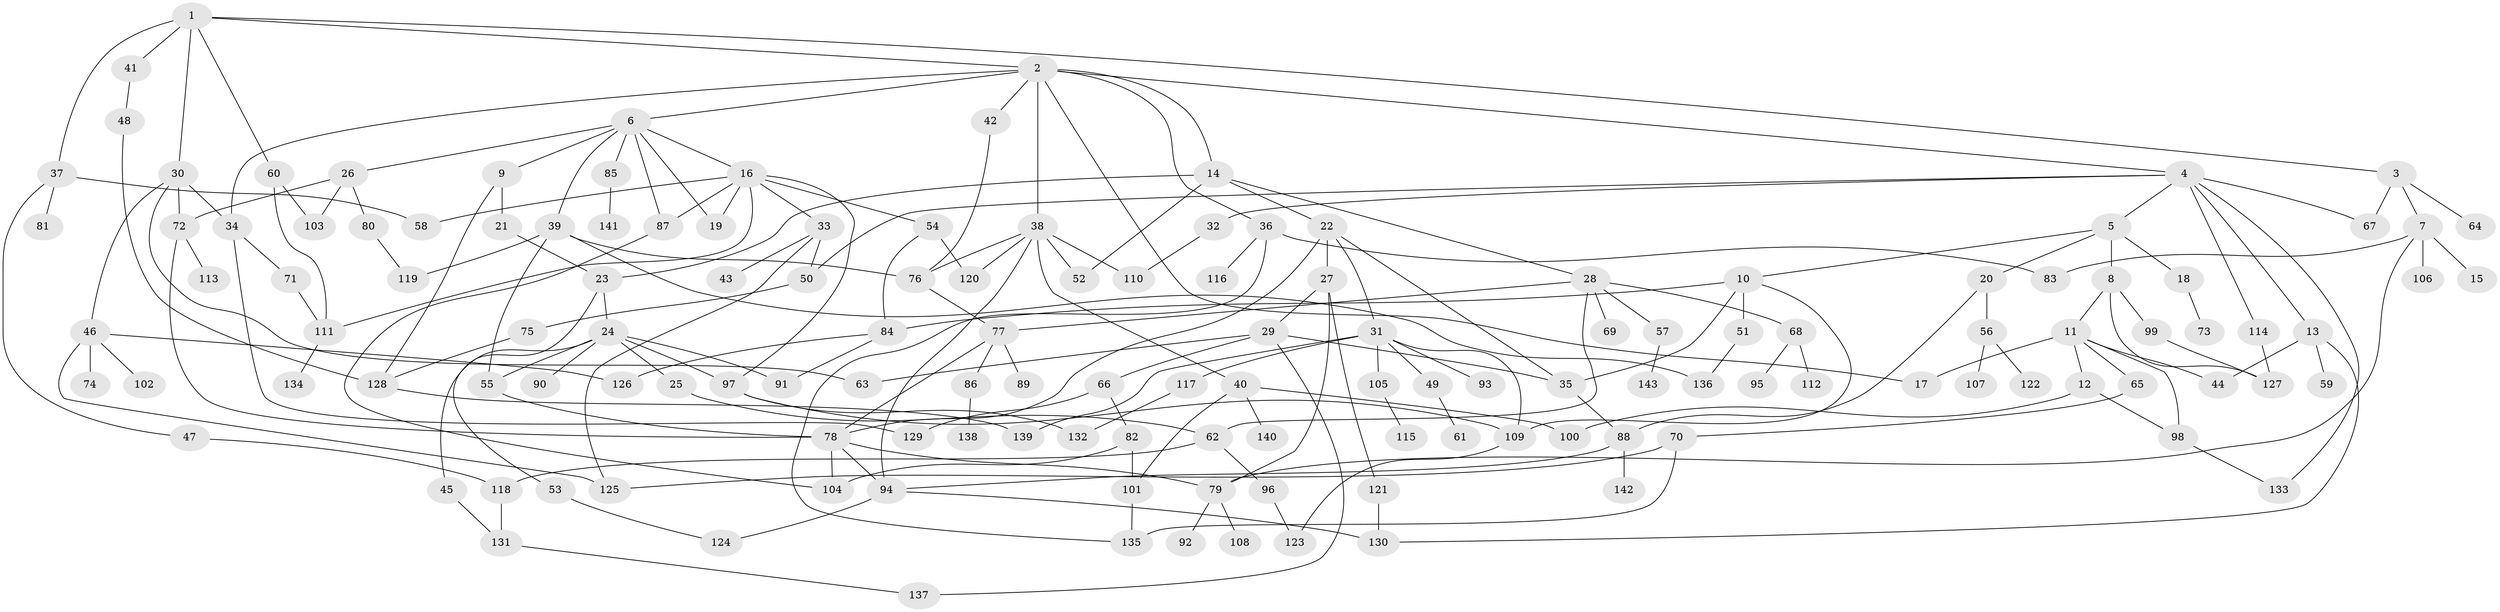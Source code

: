 // Generated by graph-tools (version 1.1) at 2025/34/03/09/25 02:34:33]
// undirected, 143 vertices, 207 edges
graph export_dot {
graph [start="1"]
  node [color=gray90,style=filled];
  1;
  2;
  3;
  4;
  5;
  6;
  7;
  8;
  9;
  10;
  11;
  12;
  13;
  14;
  15;
  16;
  17;
  18;
  19;
  20;
  21;
  22;
  23;
  24;
  25;
  26;
  27;
  28;
  29;
  30;
  31;
  32;
  33;
  34;
  35;
  36;
  37;
  38;
  39;
  40;
  41;
  42;
  43;
  44;
  45;
  46;
  47;
  48;
  49;
  50;
  51;
  52;
  53;
  54;
  55;
  56;
  57;
  58;
  59;
  60;
  61;
  62;
  63;
  64;
  65;
  66;
  67;
  68;
  69;
  70;
  71;
  72;
  73;
  74;
  75;
  76;
  77;
  78;
  79;
  80;
  81;
  82;
  83;
  84;
  85;
  86;
  87;
  88;
  89;
  90;
  91;
  92;
  93;
  94;
  95;
  96;
  97;
  98;
  99;
  100;
  101;
  102;
  103;
  104;
  105;
  106;
  107;
  108;
  109;
  110;
  111;
  112;
  113;
  114;
  115;
  116;
  117;
  118;
  119;
  120;
  121;
  122;
  123;
  124;
  125;
  126;
  127;
  128;
  129;
  130;
  131;
  132;
  133;
  134;
  135;
  136;
  137;
  138;
  139;
  140;
  141;
  142;
  143;
  1 -- 2;
  1 -- 3;
  1 -- 30;
  1 -- 37;
  1 -- 41;
  1 -- 60;
  2 -- 4;
  2 -- 6;
  2 -- 14;
  2 -- 17;
  2 -- 36;
  2 -- 38;
  2 -- 42;
  2 -- 34;
  3 -- 7;
  3 -- 64;
  3 -- 67;
  4 -- 5;
  4 -- 13;
  4 -- 32;
  4 -- 50;
  4 -- 114;
  4 -- 67;
  4 -- 133;
  5 -- 8;
  5 -- 10;
  5 -- 18;
  5 -- 20;
  6 -- 9;
  6 -- 16;
  6 -- 26;
  6 -- 39;
  6 -- 85;
  6 -- 87;
  6 -- 19;
  7 -- 15;
  7 -- 79;
  7 -- 106;
  7 -- 83;
  8 -- 11;
  8 -- 99;
  8 -- 127;
  9 -- 21;
  9 -- 128;
  10 -- 51;
  10 -- 35;
  10 -- 109;
  10 -- 84;
  11 -- 12;
  11 -- 65;
  11 -- 98;
  11 -- 17;
  11 -- 44;
  12 -- 98;
  12 -- 100;
  13 -- 44;
  13 -- 59;
  13 -- 130;
  14 -- 22;
  14 -- 23;
  14 -- 28;
  14 -- 52;
  16 -- 19;
  16 -- 33;
  16 -- 54;
  16 -- 58;
  16 -- 87;
  16 -- 97;
  16 -- 111;
  18 -- 73;
  20 -- 56;
  20 -- 88;
  21 -- 23;
  22 -- 27;
  22 -- 31;
  22 -- 78;
  22 -- 35;
  23 -- 24;
  23 -- 53;
  24 -- 25;
  24 -- 45;
  24 -- 90;
  24 -- 91;
  24 -- 55;
  24 -- 97;
  25 -- 62;
  26 -- 72;
  26 -- 80;
  26 -- 103;
  27 -- 29;
  27 -- 121;
  27 -- 79;
  28 -- 57;
  28 -- 62;
  28 -- 68;
  28 -- 69;
  28 -- 77;
  29 -- 35;
  29 -- 63;
  29 -- 66;
  29 -- 137;
  30 -- 34;
  30 -- 46;
  30 -- 63;
  30 -- 72;
  31 -- 49;
  31 -- 93;
  31 -- 105;
  31 -- 117;
  31 -- 109;
  31 -- 139;
  32 -- 110;
  33 -- 43;
  33 -- 50;
  33 -- 125;
  34 -- 71;
  34 -- 129;
  35 -- 88;
  36 -- 83;
  36 -- 116;
  36 -- 135;
  37 -- 47;
  37 -- 81;
  37 -- 58;
  38 -- 40;
  38 -- 94;
  38 -- 52;
  38 -- 76;
  38 -- 110;
  38 -- 120;
  39 -- 55;
  39 -- 119;
  39 -- 136;
  39 -- 76;
  40 -- 140;
  40 -- 101;
  40 -- 100;
  41 -- 48;
  42 -- 76;
  45 -- 131;
  46 -- 74;
  46 -- 102;
  46 -- 126;
  46 -- 125;
  47 -- 118;
  48 -- 128;
  49 -- 61;
  50 -- 75;
  51 -- 136;
  53 -- 124;
  54 -- 84;
  54 -- 120;
  55 -- 78;
  56 -- 107;
  56 -- 122;
  57 -- 143;
  60 -- 103;
  60 -- 111;
  62 -- 96;
  62 -- 118;
  65 -- 70;
  66 -- 82;
  66 -- 129;
  68 -- 95;
  68 -- 112;
  70 -- 125;
  70 -- 135;
  71 -- 111;
  72 -- 113;
  72 -- 78;
  75 -- 128;
  76 -- 77;
  77 -- 86;
  77 -- 89;
  77 -- 78;
  78 -- 104;
  78 -- 79;
  78 -- 94;
  79 -- 92;
  79 -- 108;
  80 -- 119;
  82 -- 101;
  82 -- 104;
  84 -- 91;
  84 -- 126;
  85 -- 141;
  86 -- 138;
  87 -- 104;
  88 -- 142;
  88 -- 94;
  94 -- 124;
  94 -- 130;
  96 -- 123;
  97 -- 109;
  97 -- 132;
  98 -- 133;
  99 -- 127;
  101 -- 135;
  105 -- 115;
  109 -- 123;
  111 -- 134;
  114 -- 127;
  117 -- 132;
  118 -- 131;
  121 -- 130;
  128 -- 139;
  131 -- 137;
}
